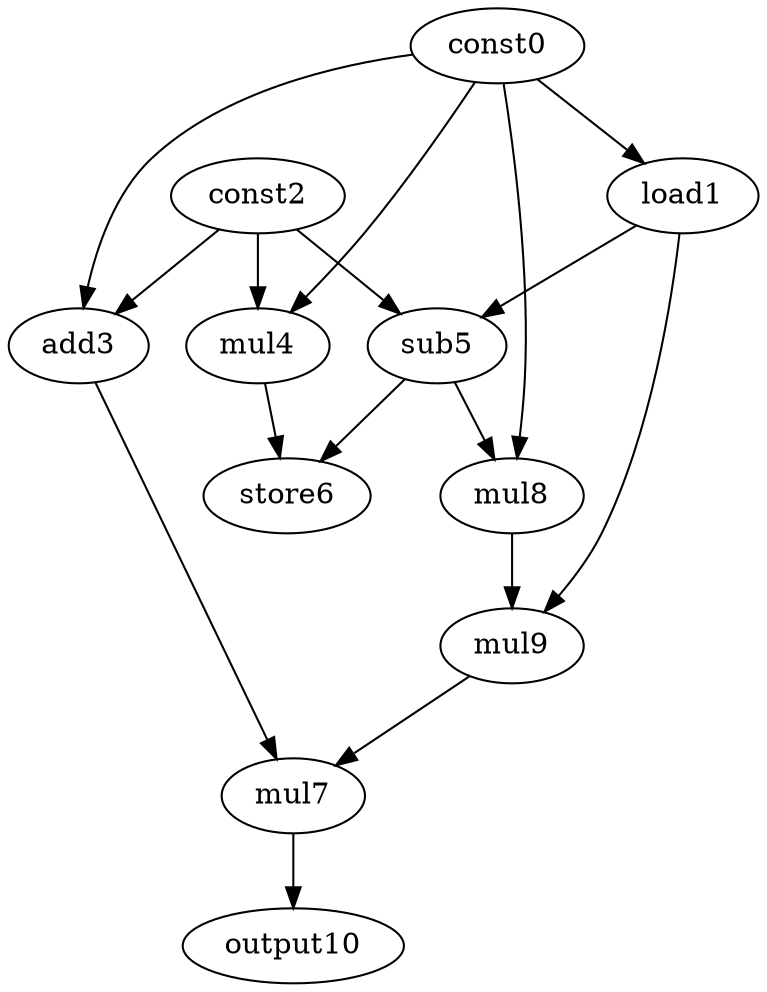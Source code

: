 digraph G { 
const0[opcode=const]; 
load1[opcode=load]; 
const2[opcode=const]; 
add3[opcode=add]; 
mul4[opcode=mul]; 
sub5[opcode=sub]; 
store6[opcode=store]; 
mul7[opcode=mul]; 
mul8[opcode=mul]; 
mul9[opcode=mul]; 
output10[opcode=output]; 
const0->load1[operand=0];
const0->add3[operand=0];
const2->add3[operand=1];
const0->mul4[operand=0];
const2->mul4[operand=1];
load1->sub5[operand=0];
const2->sub5[operand=1];
mul4->store6[operand=0];
sub5->store6[operand=1];
const0->mul8[operand=0];
sub5->mul8[operand=1];
mul8->mul9[operand=0];
load1->mul9[operand=1];
mul9->mul7[operand=0];
add3->mul7[operand=1];
mul7->output10[operand=0];
}
